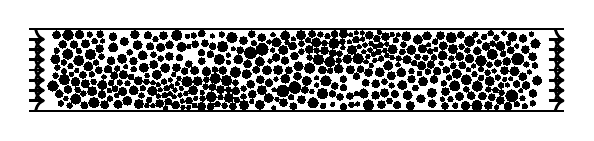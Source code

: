 \begin{tikzpicture}[
scale=2.0,
]

\foreach \y in {0.65,1.3,1.95,2.6,3.25,3.9,4.55}
  \draw[color=black,line width=1.0pt,solid,->]
      (0mm,\y mm) -- (1mm, \y mm);
% inlet arrow

\foreach \y in {0.65,1.3,1.95,2.6,3.25,3.9,4.55}
  \draw[color=black,line width=1.0pt,solid,->]
      (33mm,\y mm) -- (34mm, \y mm);
% outlet arrow

% outer walls
\draw[line width=1pt] (0mm,0mm) -- (34mm,0mm);
\draw[line width=1pt] (0mm,5.2mm) -- (34mm,5.2mm);
\filldraw[line width=0pt] (31.902mm,4.881mm) circle (0.14mm);
\filldraw[line width=0pt] (10.132mm,4.093mm) circle (0.139mm);
\filldraw[line width=0pt] (30.969mm,4.127mm) circle (0.139mm);
\filldraw[line width=0pt] (30.444mm,4.291mm) circle (0.139mm);
\filldraw[line width=0pt] (30.149mm,4.953mm) circle (0.139mm);
\filldraw[line width=0pt] (21.26mm,3.758mm) circle (0.139mm);
\filldraw[line width=0pt] (4.676mm,4.447mm) circle (0.139mm);
\filldraw[line width=0pt] (8.95mm,1.101mm) circle (0.137mm);
\filldraw[line width=0pt] (22.593mm,3.846mm) circle (0.138mm);
\filldraw[line width=0pt] (8.675mm,0.201mm) circle (0.139mm);
\filldraw[line width=0pt] (14.144mm,0.612mm) circle (0.139mm);
\filldraw[line width=0pt] (31.224mm,1.29mm) circle (0.139mm);
\filldraw[line width=0pt] (15.487mm,4.844mm) circle (0.14mm);
\filldraw[line width=0pt] (31.771mm,2.481mm) circle (0.14mm);
\filldraw[line width=0pt] (9.408mm,1.737mm) circle (0.139mm);
\filldraw[line width=0pt] (9.77mm,0.237mm) circle (0.139mm);
\filldraw[line width=0pt] (15.291mm,3.167mm) circle (0.14mm);
\filldraw[line width=0pt] (9.964mm,1.11mm) circle (0.14mm);
\filldraw[line width=0pt] (20.792mm,1.104mm) circle (0.139mm);
\filldraw[line width=0pt] (24.79mm,2.381mm) circle (0.139mm);
\filldraw[line width=0pt] (22.249mm,4.995mm) circle (0.139mm);
\filldraw[line width=0pt] (27.901mm,2.627mm) circle (0.14mm);
\filldraw[line width=0pt] (16.384mm,4.349mm) circle (0.139mm);
\filldraw[line width=0pt] (19.927mm,4.015mm) circle (0.139mm);
\filldraw[line width=0pt] (6.134mm,2.816mm) circle (0.139mm);
\filldraw[line width=0pt] (7.865mm,0.334mm) circle (0.14mm);
\filldraw[line width=0pt] (15.746mm,0.744mm) circle (0.139mm);
\filldraw[line width=0pt] (7.872mm,1.798mm) circle (0.139mm);
\filldraw[line width=0pt] (15.54mm,0.202mm) circle (0.14mm);
\filldraw[line width=0pt] (10.504mm,0.349mm) circle (0.139mm);
\filldraw[line width=0pt] (9.665mm,1.437mm) circle (0.139mm);
\filldraw[line width=0pt] (8.965mm,1.975mm) circle (0.138mm);
\filldraw[line width=0pt] (10.063mm,4.742mm) circle (0.14mm);
\filldraw[line width=0pt] (23.428mm,2.945mm) circle (0.139mm);
\filldraw[line width=0pt] (21.651mm,3.871mm) circle (0.138mm);
\filldraw[line width=0pt] (30.377mm,1.65mm) circle (0.139mm);
\filldraw[line width=0pt] (9.729mm,0.625mm) circle (0.137mm);
\filldraw[line width=0pt] (23.061mm,4.861mm) circle (0.139mm);
\filldraw[line width=0pt] (20.863mm,0.454mm) circle (0.14mm);
\filldraw[line width=0pt] (20.958mm,4.087mm) circle (0.137mm);
\filldraw[line width=0pt] (9.055mm,1.585mm) circle (0.139mm);
\filldraw[line width=0pt] (11.642mm,4.764mm) circle (0.14mm);
\filldraw[line width=0pt] (22.718mm,3.521mm) circle (0.139mm);
\filldraw[line width=0pt] (8.332mm,1.349mm) circle (0.138mm);
\filldraw[line width=0pt] (18.267mm,1.644mm) circle (0.139mm);
\filldraw[line width=0pt] (20.421mm,4.846mm) circle (0.139mm);
\filldraw[line width=0pt] (19.282mm,0.429mm) circle (0.139mm);
\filldraw[line width=0pt] (21.189mm,4.569mm) circle (0.138mm);
\filldraw[line width=0pt] (28.225mm,2.865mm) circle (0.139mm);
\filldraw[line width=0pt] (12.661mm,3.087mm) circle (0.139mm);
\filldraw[line width=0pt] (3.028mm,2.566mm) circle (0.14mm);
\filldraw[line width=0pt] (15.245mm,4.388mm) circle (0.14mm);
\filldraw[line width=0pt] (21.868mm,3.608mm) circle (0.138mm);
\filldraw[line width=0pt] (12.967mm,3.947mm) circle (0.139mm);
\filldraw[line width=0pt] (30.202mm,2.011mm) circle (0.138mm);
\filldraw[line width=0pt] (25.825mm,3.9mm) circle (0.139mm);
\filldraw[line width=0pt] (9.275mm,1.321mm) circle (0.139mm);
\filldraw[line width=0pt] (21.958mm,3.218mm) circle (0.139mm);
\filldraw[line width=0pt] (21.975mm,4.092mm) circle (0.138mm);
\filldraw[line width=0pt] (12.656mm,3.552mm) circle (0.138mm);
\filldraw[line width=0pt] (10.996mm,1.18mm) circle (0.139mm);
\filldraw[line width=0pt] (26.167mm,3.031mm) circle (0.14mm);
\filldraw[line width=0pt] (23.055mm,3.394mm) circle (0.14mm);
\filldraw[line width=0pt] (10.581mm,0.801mm) circle (0.139mm);
\filldraw[line width=0pt] (21.342mm,4.19mm) circle (0.139mm);
\filldraw[line width=0pt] (30.584mm,2.051mm) circle (0.138mm);
\filldraw[line width=0pt] (26.247mm,0.752mm) circle (0.139mm);
\filldraw[line width=0pt] (2.698mm,2.327mm) circle (0.139mm);
\filldraw[line width=0pt] (29.689mm,0.243mm) circle (0.139mm);
\filldraw[line width=0pt] (20.781mm,4.969mm) circle (0.137mm);
\filldraw[line width=0pt] (16.782mm,4.582mm) circle (0.139mm);
\filldraw[line width=0pt] (28.581mm,4.403mm) circle (0.139mm);
\filldraw[line width=0pt] (21.515mm,3.456mm) circle (0.138mm);
\filldraw[line width=0pt] (4.757mm,2.168mm) circle (0.14mm);
\filldraw[line width=0pt] (9.215mm,0.901mm) circle (0.139mm);
\filldraw[line width=0pt] (7.496mm,2.251mm) circle (0.139mm);
\filldraw[line width=0pt] (18.261mm,2.11mm) circle (0.139mm);
\filldraw[line width=0pt] (20.341mm,4.393mm) circle (0.139mm);
\filldraw[line width=0pt] (7.481mm,0.351mm) circle (0.138mm);
\filldraw[line width=0pt] (9.52mm,2.074mm) circle (0.139mm);
\filldraw[line width=0pt] (23.44mm,4.841mm) circle (0.138mm);
\filldraw[line width=0pt] (5.102mm,1.295mm) circle (0.14mm);
\filldraw[line width=0pt] (21.736mm,2.883mm) circle (0.139mm);
\filldraw[line width=0pt] (22.716mm,4.253mm) circle (0.138mm);
\filldraw[line width=0pt] (29.535mm,2.545mm) circle (0.139mm);
\filldraw[line width=0pt] (21.4mm,3.123mm) circle (0.139mm);
\filldraw[line width=0pt] (15.56mm,1.345mm) circle (0.138mm);
\filldraw[line width=0pt] (9.187mm,2.311mm) circle (0.14mm);
\filldraw[line width=0pt] (9.585mm,1.005mm) circle (0.138mm);
\filldraw[line width=0pt] (21.154mm,4.96mm) circle (0.139mm);
\filldraw[line width=0pt] (15.682mm,2.019mm) circle (0.139mm);
\filldraw[line width=0pt] (21.711mm,4.297mm) circle (0.139mm);
\filldraw[line width=0pt] (15.47mm,3.873mm) circle (0.14mm);
\filldraw[line width=0pt] (5.557mm,0.985mm) circle (0.139mm);
\filldraw[line width=0pt] (2.341mm,0.794mm) circle (0.139mm);
\filldraw[line width=0pt] (10.138mm,0.228mm) circle (0.138mm);
\filldraw[line width=0pt] (17.957mm,1.247mm) circle (0.138mm);
\filldraw[line width=0pt] (8.205mm,0.944mm) circle (0.139mm);
\filldraw[line width=0pt] (8.206mm,1.673mm) circle (0.139mm);
\filldraw[line width=0pt] (22.889mm,0.637mm) circle (0.176mm);
\filldraw[line width=0pt] (23.019mm,1.621mm) circle (0.175mm);
\filldraw[line width=0pt] (24.67mm,3.433mm) circle (0.174mm);
\filldraw[line width=0pt] (4.254mm,3.068mm) circle (0.175mm);
\filldraw[line width=0pt] (23.784mm,4.21mm) circle (0.176mm);
\filldraw[line width=0pt] (29.317mm,4.947mm) circle (0.175mm);
\filldraw[line width=0pt] (10.46mm,4.801mm) circle (0.175mm);
\filldraw[line width=0pt] (26.668mm,2.126mm) circle (0.174mm);
\filldraw[line width=0pt] (18.767mm,4.318mm) circle (0.174mm);
\filldraw[line width=0pt] (22.308mm,4.19mm) circle (0.175mm);
\filldraw[line width=0pt] (19.666mm,3.21mm) circle (0.175mm);
\filldraw[line width=0pt] (20.465mm,0.393mm) circle (0.175mm);
\filldraw[line width=0pt] (27.762mm,1.379mm) circle (0.176mm);
\filldraw[line width=0pt] (13.631mm,1.424mm) circle (0.174mm);
\filldraw[line width=0pt] (13.617mm,0.921mm) circle (0.174mm);
\filldraw[line width=0pt] (3.99mm,2.329mm) circle (0.175mm);
\filldraw[line width=0pt] (31.337mm,0.81mm) circle (0.175mm);
\filldraw[line width=0pt] (2.222mm,2.539mm) circle (0.173mm);
\filldraw[line width=0pt] (5.599mm,2.705mm) circle (0.175mm);
\filldraw[line width=0pt] (28.713mm,2.104mm) circle (0.174mm);
\filldraw[line width=0pt] (29.667mm,4.661mm) circle (0.176mm);
\filldraw[line width=0pt] (12.159mm,0.879mm) circle (0.174mm);
\filldraw[line width=0pt] (29.238mm,2.945mm) circle (0.175mm);
\filldraw[line width=0pt] (6.254mm,1.763mm) circle (0.175mm);
\filldraw[line width=0pt] (26.935mm,2.87mm) circle (0.176mm);
\filldraw[line width=0pt] (14.28mm,4.316mm) circle (0.175mm);
\filldraw[line width=0pt] (3.86mm,4.856mm) circle (0.175mm);
\filldraw[line width=0pt] (4.167mm,4.439mm) circle (0.175mm);
\filldraw[line width=0pt] (29.769mm,2.135mm) circle (0.175mm);
\filldraw[line width=0pt] (12.246mm,4.865mm) circle (0.175mm);
\filldraw[line width=0pt] (28.7mm,2.654mm) circle (0.173mm);
\filldraw[line width=0pt] (29.442mm,4.282mm) circle (0.174mm);
\filldraw[line width=0pt] (7.14mm,0.986mm) circle (0.175mm);
\filldraw[line width=0pt] (30.978mm,0.429mm) circle (0.175mm);
\filldraw[line width=0pt] (26.817mm,3.345mm) circle (0.176mm);
\filldraw[line width=0pt] (28.289mm,2.344mm) circle (0.175mm);
\filldraw[line width=0pt] (17.728mm,4.491mm) circle (0.175mm);
\filldraw[line width=0pt] (28.338mm,4.853mm) circle (0.174mm);
\filldraw[line width=0pt] (25.369mm,4.211mm) circle (0.139mm);
\filldraw[line width=0pt] (29.124mm,2.435mm) circle (0.175mm);
\filldraw[line width=0pt] (17.306mm,4.27mm) circle (0.174mm);
\filldraw[line width=0pt] (17.294mm,3.773mm) circle (0.175mm);
\filldraw[line width=0pt] (2.584mm,0.343mm) circle (0.175mm);
\filldraw[line width=0pt] (31.483mm,0.306mm) circle (0.175mm);
\filldraw[line width=0pt] (19.12mm,2.561mm) circle (0.174mm);
\filldraw[line width=0pt] (17.815mm,3.396mm) circle (0.176mm);
\filldraw[line width=0pt] (2.636mm,2.849mm) circle (0.175mm);
\filldraw[line width=0pt] (5.761mm,1.814mm) circle (0.174mm);
\filldraw[line width=0pt] (1.759mm,3.823mm) circle (0.175mm);
\filldraw[line width=0pt] (18.957mm,4.754mm) circle (0.175mm);
\filldraw[line width=0pt] (23.293mm,4.493mm) circle (0.176mm);
\filldraw[line width=0pt] (25.164mm,3.377mm) circle (0.174mm);
\filldraw[line width=0pt] (11.209mm,1.551mm) circle (0.174mm);
\filldraw[line width=0pt] (1.8mm,2.761mm) circle (0.175mm);
\filldraw[line width=0pt] (26.334mm,1.758mm) circle (0.176mm);
\filldraw[line width=0pt] (2.022mm,0.486mm) circle (0.175mm);
\filldraw[line width=0pt] (1.687mm,2.249mm) circle (0.175mm);
\filldraw[line width=0pt] (30.101mm,3.633mm) circle (0.176mm);
\filldraw[line width=0pt] (29.973mm,1.629mm) circle (0.175mm);
\filldraw[line width=0pt] (3.158mm,3.814mm) circle (0.175mm);
\filldraw[line width=0pt] (27.835mm,3.851mm) circle (0.175mm);
\filldraw[line width=0pt] (22.352mm,3.324mm) circle (0.172mm);
\filldraw[line width=0pt] (26.76mm,0.758mm) circle (0.175mm);
\filldraw[line width=0pt] (23.7mm,3.75mm) circle (0.176mm);
\filldraw[line width=0pt] (13.109mm,1.8mm) circle (0.176mm);
\filldraw[line width=0pt] (28.899mm,4.707mm) circle (0.174mm);
\filldraw[line width=0pt] (23.466mm,3.342mm) circle (0.175mm);
\filldraw[line width=0pt] (13.198mm,0.708mm) circle (0.175mm);
\filldraw[line width=0pt] (29.613mm,1.331mm) circle (0.175mm);
\filldraw[line width=0pt] (25.714mm,3.409mm) circle (0.175mm);
\filldraw[line width=0pt] (6.392mm,3.729mm) circle (0.182mm);
\filldraw[line width=0pt] (5.211mm,1.787mm) circle (0.174mm);
\filldraw[line width=0pt] (5.139mm,0.797mm) circle (0.175mm);
\filldraw[line width=0pt] (24.531mm,1.463mm) circle (0.182mm);
\filldraw[line width=0pt] (6.647mm,2.661mm) circle (0.175mm);
\filldraw[line width=0pt] (7.905mm,3.571mm) circle (0.175mm);
\filldraw[line width=0pt] (24.277mm,2.534mm) circle (0.175mm);
\filldraw[line width=0pt] (18.275mm,3.842mm) circle (0.173mm);
\filldraw[line width=0pt] (24.448mm,3.042mm) circle (0.183mm);
\filldraw[line width=0pt] (31.993mm,0.496mm) circle (0.182mm);
\filldraw[line width=0pt] (3.451mm,1.111mm) circle (0.176mm);
\filldraw[line width=0pt] (31.585mm,2.961mm) circle (0.175mm);
\filldraw[line width=0pt] (27.061mm,0.34mm) circle (0.176mm);
\filldraw[line width=0pt] (22.182mm,3.746mm) circle (0.176mm);
\filldraw[line width=0pt] (4.106mm,1.851mm) circle (0.175mm);
\filldraw[line width=0pt] (32.124mm,2.897mm) circle (0.182mm);
\filldraw[line width=0pt] (12.421mm,0.334mm) circle (0.175mm);
\filldraw[line width=0pt] (18.502mm,4.863mm) circle (0.174mm);
\filldraw[line width=0pt] (16.646mm,0.879mm) circle (0.176mm);
\filldraw[line width=0pt] (5.459mm,1.402mm) circle (0.183mm);
\filldraw[line width=0pt] (11.258mm,1.989mm) circle (0.174mm);
\filldraw[line width=0pt] (6.477mm,2.157mm) circle (0.183mm);
\filldraw[line width=0pt] (12.649mm,1.354mm) circle (0.175mm);
\filldraw[line width=0pt] (8.613mm,1.005mm) circle (0.176mm);
\filldraw[line width=0pt] (18.674mm,0.327mm) circle (0.176mm);
\filldraw[line width=0pt] (30.009mm,1.16mm) circle (0.174mm);
\filldraw[line width=0pt] (7.63mm,0.701mm) circle (0.175mm);
\filldraw[line width=0pt] (29.162mm,1.372mm) circle (0.174mm);
\filldraw[line width=0pt] (8.035mm,4.562mm) circle (0.176mm);
\filldraw[line width=0pt] (25.466mm,3.795mm) circle (0.181mm);
\filldraw[line width=0pt] (11.801mm,2.636mm) circle (0.175mm);
\filldraw[line width=0pt] (11.965mm,0.443mm) circle (0.176mm);
\filldraw[line width=0pt] (7.225mm,1.447mm) circle (0.176mm);
\filldraw[line width=0pt] (25.785mm,4.401mm) circle (0.176mm);
\filldraw[line width=0pt] (25.328mm,2.495mm) circle (0.176mm);
\filldraw[line width=0pt] (7.459mm,1.849mm) circle (0.175mm);
\filldraw[line width=0pt] (11.025mm,0.791mm) circle (0.174mm);
\filldraw[line width=0pt] (27.473mm,4.086mm) circle (0.175mm);
\filldraw[line width=0pt] (3.093mm,1.344mm) circle (0.176mm);
\filldraw[line width=0pt] (19.896mm,4.405mm) circle (0.174mm);
\filldraw[line width=0pt] (2.214mm,3.089mm) circle (0.175mm);
\filldraw[line width=0pt] (22.56mm,1.861mm) circle (0.182mm);
\filldraw[line width=0pt] (19.711mm,3.644mm) circle (0.174mm);
\filldraw[line width=0pt] (19.962mm,2.032mm) circle (0.214mm);
\filldraw[line width=0pt] (8.362mm,3.337mm) circle (0.184mm);
\filldraw[line width=0pt] (8.739mm,1.448mm) circle (0.176mm);
\filldraw[line width=0pt] (8.57mm,1.871mm) circle (0.174mm);
\filldraw[line width=0pt] (21.048mm,2.655mm) circle (0.216mm);
\filldraw[line width=0pt] (11.652mm,1.515mm) circle (0.218mm);
\filldraw[line width=0pt] (19.973mm,1.489mm) circle (0.215mm);
\filldraw[line width=0pt] (4.59mm,3.442mm) circle (0.177mm);
\filldraw[line width=0pt] (19.399mm,4.898mm) circle (0.218mm);
\filldraw[line width=0pt] (11.171mm,4.297mm) circle (0.213mm);
\filldraw[line width=0pt] (26.498mm,2.616mm) circle (0.214mm);
\filldraw[line width=0pt] (27.415mm,4.84mm) circle (0.217mm);
\filldraw[line width=0pt] (30.582mm,3.857mm) circle (0.217mm);
\filldraw[line width=0pt] (27.508mm,2.894mm) circle (0.217mm);
\filldraw[line width=0pt] (20.371mm,0.952mm) circle (0.215mm);
\filldraw[line width=0pt] (12.943mm,0.297mm) circle (0.217mm);
\filldraw[line width=0pt] (14.426mm,2.622mm) circle (0.219mm);
\filldraw[line width=0pt] (16.497mm,2.575mm) circle (0.219mm);
\filldraw[line width=0pt] (10.962mm,4.923mm) circle (0.216mm);
\filldraw[line width=0pt] (19.265mm,1.092mm) circle (0.214mm);
\filldraw[line width=0pt] (10.158mm,0.662mm) circle (0.214mm);
\filldraw[line width=0pt] (10.951mm,3.707mm) circle (0.214mm);
\filldraw[line width=0pt] (11.516mm,3.598mm) circle (0.214mm);
\filldraw[line width=0pt] (4.512mm,4.869mm) circle (0.216mm);
\filldraw[line width=0pt] (3.511mm,0.354mm) circle (0.218mm);
\filldraw[line width=0pt] (10.552mm,4.242mm) circle (0.215mm);
\filldraw[line width=0pt] (29.758mm,3.05mm) circle (0.217mm);
\filldraw[line width=0pt] (3.416mm,2.301mm) circle (0.217mm);
\filldraw[line width=0pt] (17.515mm,1.343mm) circle (0.218mm);
\filldraw[line width=0pt] (19.405mm,1.598mm) circle (0.214mm);
\filldraw[line width=0pt] (30.955mm,1.724mm) circle (0.218mm);
\filldraw[line width=0pt] (10.962mm,3.164mm) circle (0.215mm);
\filldraw[line width=0pt] (19.752mm,0.898mm) circle (0.213mm);
\filldraw[line width=0pt] (10.134mm,2.991mm) circle (0.213mm);
\filldraw[line width=0pt] (20.792mm,2.205mm) circle (0.213mm);
\filldraw[line width=0pt] (9.878mm,2.542mm) circle (0.214mm);
\filldraw[line width=0pt] (26.413mm,0.329mm) circle (0.214mm);
\filldraw[line width=0pt] (21.374mm,1.798mm) circle (0.214mm);
\filldraw[line width=0pt] (11.657mm,4.106mm) circle (0.212mm);
\filldraw[line width=0pt] (4.426mm,2.582mm) circle (0.213mm);
\filldraw[line width=0pt] (29.387mm,0.879mm) circle (0.218mm);
\filldraw[line width=0pt] (9.549mm,3.395mm) circle (0.215mm);
\filldraw[line width=0pt] (19.962mm,0.272mm) circle (0.214mm);
\filldraw[line width=0pt] (8.843mm,0.594mm) circle (0.216mm);
\filldraw[line width=0pt] (22.081mm,4.599mm) circle (0.216mm);
\filldraw[line width=0pt] (11.529mm,0.3mm) circle (0.219mm);
\filldraw[line width=0pt] (13.407mm,3.852mm) circle (0.217mm);
\filldraw[line width=0pt] (31.979mm,3.442mm) circle (0.247mm);
\filldraw[line width=0pt] (16.787mm,0.311mm) circle (0.219mm);
\filldraw[line width=0pt] (20.766mm,4.534mm) circle (0.213mm);
\filldraw[line width=0pt] (29.926mm,0.675mm) circle (0.247mm);
\filldraw[line width=0pt] (30.414mm,0.317mm) circle (0.247mm);
\filldraw[line width=0pt] (17.983mm,4.898mm) circle (0.216mm);
\filldraw[line width=0pt] (5.331mm,4.721mm) circle (0.247mm);
\filldraw[line width=0pt] (14.139mm,4.882mm) circle (0.217mm);
\filldraw[line width=0pt] (26.119mm,4.795mm) circle (0.247mm);
\filldraw[line width=0pt] (28.783mm,0.954mm) circle (0.246mm);
\filldraw[line width=0pt] (2.85mm,4.22mm) circle (0.247mm);
\filldraw[line width=0pt] (31.357mm,2.184mm) circle (0.247mm);
\filldraw[line width=0pt] (1.755mm,4.834mm) circle (0.247mm);
\filldraw[line width=0pt] (13.88mm,2.989mm) circle (0.247mm);
\filldraw[line width=0pt] (14.679mm,1.99mm) circle (0.247mm);
\filldraw[line width=0pt] (23.378mm,0.385mm) circle (0.235mm);
\filldraw[line width=0pt] (5.014mm,2.658mm) circle (0.246mm);
\filldraw[line width=0pt] (24.292mm,2.025mm) circle (0.235mm);
\filldraw[line width=0pt] (23.232mm,1.086mm) circle (0.235mm);
\filldraw[line width=0pt] (15.238mm,1.79mm) circle (0.247mm);
\filldraw[line width=0pt] (25.51mm,2.945mm) circle (0.235mm);
\filldraw[line width=0pt] (19.274mm,3.681mm) circle (0.217mm);
\filldraw[line width=0pt] (22.389mm,0.402mm) circle (0.247mm);
\filldraw[line width=0pt] (17.799mm,3.917mm) circle (0.247mm);
\filldraw[line width=0pt] (28.455mm,3.821mm) circle (0.247mm);
\filldraw[line width=0pt] (16.748mm,4.128mm) circle (0.247mm);
\filldraw[line width=0pt] (7.545mm,4.81mm) circle (0.235mm);
\filldraw[line width=0pt] (26.438mm,1.23mm) circle (0.247mm);
\filldraw[line width=0pt] (31.364mm,4.603mm) circle (0.247mm);
\filldraw[line width=0pt] (30.334mm,3.149mm) circle (0.248mm);
\filldraw[line width=0pt] (25.594mm,0.473mm) circle (0.247mm);
\filldraw[line width=0pt] (8.922mm,4.197mm) circle (0.247mm);
\filldraw[line width=0pt] (14.778mm,4.668mm) circle (0.247mm);
\filldraw[line width=0pt] (4.486mm,3.965mm) circle (0.247mm);
\filldraw[line width=0pt] (16.246mm,3.205mm) circle (0.247mm);
\filldraw[line width=0pt] (25.91mm,2.536mm) circle (0.247mm);
\filldraw[line width=0pt] (6.042mm,4.417mm) circle (0.259mm);
\filldraw[line width=0pt] (9.317mm,0.38mm) circle (0.247mm);
\filldraw[line width=0pt] (5.209mm,3.189mm) circle (0.248mm);
\filldraw[line width=0pt] (18.621mm,2.606mm) circle (0.247mm);
\filldraw[line width=0pt] (5.413mm,2.249mm) circle (0.234mm);
\filldraw[line width=0pt] (29.168mm,0.36mm) circle (0.247mm);
\filldraw[line width=0pt] (21.604mm,4.811mm) circle (0.248mm);
\filldraw[line width=0pt] (8.535mm,4.794mm) circle (0.247mm);
\filldraw[line width=0pt] (8.906mm,3.468mm) circle (0.247mm);
\filldraw[line width=0pt] (16.85mm,3.496mm) circle (0.246mm);
\filldraw[line width=0pt] (31.996mm,1.13mm) circle (0.247mm);
\filldraw[line width=0pt] (25.716mm,2.005mm) circle (0.247mm);
\filldraw[line width=0pt] (4.628mm,1.055mm) circle (0.246mm);
\filldraw[line width=0pt] (3.587mm,4.262mm) circle (0.259mm);
\filldraw[line width=0pt] (28.073mm,0.977mm) circle (0.247mm);
\filldraw[line width=0pt] (17.046mm,2.21mm) circle (0.247mm);
\filldraw[line width=0pt] (7.688mm,4.109mm) circle (0.235mm);
\filldraw[line width=0pt] (24.884mm,0.778mm) circle (0.26mm);
\filldraw[line width=0pt] (22.632mm,4.714mm) circle (0.247mm);
\filldraw[line width=0pt] (27.334mm,0.934mm) circle (0.26mm);
\filldraw[line width=0pt] (30.185mm,2.562mm) circle (0.248mm);
\filldraw[line width=0pt] (18.766mm,3.829mm) circle (0.248mm);
\filldraw[line width=0pt] (6.626mm,3.17mm) circle (0.235mm);
\filldraw[line width=0pt] (8.296mm,0.481mm) circle (0.248mm);
\filldraw[line width=0pt] (2.468mm,1.377mm) circle (0.247mm);
\filldraw[line width=0pt] (13.125mm,1.281mm) circle (0.247mm);
\filldraw[line width=0pt] (7.925mm,2.961mm) circle (0.259mm);
\filldraw[line width=0pt] (22.004mm,1.001mm) circle (0.248mm);
\filldraw[line width=0pt] (31.51mm,3.902mm) circle (0.247mm);
\filldraw[line width=0pt] (9.357mm,2.748mm) circle (0.247mm);
\filldraw[line width=0pt] (2.142mm,4.239mm) circle (0.246mm);
\filldraw[line width=0pt] (1.911mm,1.09mm) circle (0.247mm);
\filldraw[line width=0pt] (15.685mm,3.406mm) circle (0.248mm);
\filldraw[line width=0pt] (14.175mm,1.068mm) circle (0.246mm);
\filldraw[line width=0pt] (6.717mm,4.857mm) circle (0.266mm);
\filldraw[line width=0pt] (12.158mm,1.367mm) circle (0.247mm);
\filldraw[line width=0pt] (19.967mm,4.898mm) circle (0.26mm);
\filldraw[line width=0pt] (29.014mm,4.107mm) circle (0.247mm);
\filldraw[line width=0pt] (14.074mm,1.703mm) circle (0.249mm);
\filldraw[line width=0pt] (6.927mm,1.922mm) circle (0.26mm);
\filldraw[line width=0pt] (13.618mm,4.484mm) circle (0.247mm);
\filldraw[line width=0pt] (23.001mm,2.234mm) circle (0.26mm);
\filldraw[line width=0pt] (25.271mm,4.768mm) circle (0.26mm);
\filldraw[line width=0pt] (24.208mm,0.338mm) circle (0.266mm);
\filldraw[line width=0pt] (5.653mm,0.428mm) circle (0.26mm);
\filldraw[line width=0pt] (12.302mm,2.587mm) circle (0.247mm);
\filldraw[line width=0pt] (27.352mm,3.468mm) circle (0.26mm);
\filldraw[line width=0pt] (5.952mm,1.238mm) circle (0.267mm);
\filldraw[line width=0pt] (3.571mm,1.728mm) circle (0.26mm);
\filldraw[line width=0pt] (20.403mm,2.619mm) circle (0.261mm);
\filldraw[line width=0pt] (31.556mm,1.637mm) circle (0.247mm);
\filldraw[line width=0pt] (24.976mm,3.956mm) circle (0.267mm);
\filldraw[line width=0pt] (10.956mm,0.297mm) circle (0.26mm);
\filldraw[line width=0pt] (22.571mm,1.15mm) circle (0.266mm);
\filldraw[line width=0pt] (23.999mm,3.274mm) circle (0.26mm);
\filldraw[line width=0pt] (8.352mm,4.047mm) circle (0.266mm);
\filldraw[line width=0pt] (21.565mm,2.448mm) circle (0.249mm);
\filldraw[line width=0pt] (24.038mm,1.007mm) circle (0.286mm);
\filldraw[line width=0pt] (14.65mm,3.141mm) circle (0.289mm);
\filldraw[line width=0pt] (17.303mm,0.712mm) circle (0.248mm);
\filldraw[line width=0pt] (4.804mm,0.401mm) circle (0.249mm);
\filldraw[line width=0pt] (26.298mm,4.143mm) circle (0.249mm);
\filldraw[line width=0pt] (10.519mm,2.574mm) circle (0.26mm);
\filldraw[line width=0pt] (10.718mm,1.9mm) circle (0.279mm);
\filldraw[line width=0pt] (22.018mm,1.73mm) circle (0.247mm);
\filldraw[line width=0pt] (2.948mm,1.86mm) circle (0.279mm);
\filldraw[line width=0pt] (24.928mm,2.885mm) circle (0.266mm);
\filldraw[line width=0pt] (16.149mm,0.528mm) circle (0.247mm);
\filldraw[line width=0pt] (30.694mm,4.719mm) circle (0.288mm);
\filldraw[line width=0pt] (5.993mm,2.309mm) circle (0.266mm);
\filldraw[line width=0pt] (6.887mm,4.191mm) circle (0.286mm);
\filldraw[line width=0pt] (15.815mm,2.61mm) circle (0.288mm);
\filldraw[line width=0pt] (15.11mm,2.586mm) circle (0.288mm);
\filldraw[line width=0pt] (6.644mm,1.313mm) circle (0.286mm);
\filldraw[line width=0pt] (11.262mm,2.513mm) circle (0.279mm);
\filldraw[line width=0pt] (30.823mm,2.528mm) circle (0.288mm);
\filldraw[line width=0pt] (17.634mm,1.915mm) circle (0.288mm);
\filldraw[line width=0pt] (7.216mm,3.536mm) circle (0.285mm);
\filldraw[line width=0pt] (32.264mm,1.936mm) circle (0.289mm);
\filldraw[line width=0pt] (16.278mm,2.052mm) circle (0.288mm);
\filldraw[line width=0pt] (20.207mm,3.298mm) circle (0.28mm);
\filldraw[line width=0pt] (16.144mm,3.871mm) circle (0.289mm);
\filldraw[line width=0pt] (13.813mm,2.347mm) circle (0.288mm);
\filldraw[line width=0pt] (5.347mm,4.035mm) circle (0.289mm);
\filldraw[line width=0pt] (21.244mm,1.113mm) circle (0.291mm);
\filldraw[line width=0pt] (15.212mm,0.83mm) circle (0.288mm);
\filldraw[line width=0pt] (29.93mm,4.133mm) circle (0.29mm);
\filldraw[line width=0pt] (25.018mm,1.876mm) circle (0.289mm);
\filldraw[line width=0pt] (8.651mm,2.736mm) circle (0.288mm);
\filldraw[line width=0pt] (23.638mm,2.444mm) circle (0.285mm);
\filldraw[line width=0pt] (14.783mm,1.326mm) circle (0.288mm);
\filldraw[line width=0pt] (17.11mm,2.847mm) circle (0.288mm);
\filldraw[line width=0pt] (6.97mm,0.45mm) circle (0.29mm);
\filldraw[line width=0pt] (27.721mm,0.345mm) circle (0.279mm);
\filldraw[line width=0pt] (14.657mm,0.398mm) circle (0.285mm);
\filldraw[line width=0pt] (20.509mm,3.883mm) circle (0.29mm);
\filldraw[line width=0pt] (5.909mm,3.32mm) circle (0.289mm);
\filldraw[line width=0pt] (4.009mm,1.256mm) circle (0.29mm);
\filldraw[line width=0pt] (19.659mm,2.683mm) circle (0.28mm);
\filldraw[line width=0pt] (7.287mm,2.756mm) circle (0.286mm);
\filldraw[line width=0pt] (26.913mm,3.939mm) circle (0.289mm);
\filldraw[line width=0pt] (23.953mm,4.747mm) circle (0.29mm);
\filldraw[line width=0pt] (23.092mm,3.923mm) circle (0.29mm);
\filldraw[line width=0pt] (13.291mm,3.279mm) circle (0.289mm);
\filldraw[line width=0pt] (7.832mm,1.275mm) circle (0.295mm);
\filldraw[line width=0pt] (25.578mm,1.158mm) circle (0.29mm);
\filldraw[line width=0pt] (24.279mm,3.886mm) circle (0.286mm);
\filldraw[line width=0pt] (23.708mm,1.657mm) circle (0.285mm);
\filldraw[line width=0pt] (32.156mm,4.28mm) circle (0.289mm);
\filldraw[line width=0pt] (4.659mm,1.66mm) circle (0.289mm);
\filldraw[line width=0pt] (27.974mm,3.334mm) circle (0.279mm);
\filldraw[line width=0pt] (15.71mm,4.361mm) circle (0.293mm);
\filldraw[line width=0pt] (8.115mm,2.309mm) circle (0.289mm);
\filldraw[line width=0pt] (27.153mm,2.366mm) circle (0.29mm);
\filldraw[line width=0pt] (6.244mm,0.656mm) circle (0.288mm);
\filldraw[line width=0pt] (9.681mm,4.084mm) circle (0.292mm);
\filldraw[line width=0pt] (22.269mm,2.463mm) circle (0.289mm);
\filldraw[line width=0pt] (3.204mm,4.851mm) circle (0.28mm);
\filldraw[line width=0pt] (22.808mm,2.884mm) circle (0.289mm);
\filldraw[line width=0pt] (13.66mm,0.378mm) circle (0.291mm);
\filldraw[line width=0pt] (10.415mm,1.311mm) circle (0.289mm);
\filldraw[line width=0pt] (1.672mm,3.292mm) circle (0.29mm);
\filldraw[line width=0pt] (24.681mm,4.54mm) circle (0.289mm);
\filldraw[line width=0pt] (17.267mm,4.815mm) circle (0.29mm);
\filldraw[line width=0pt] (26.265mm,3.528mm) circle (0.289mm);
\filldraw[line width=0pt] (29.25mm,1.901mm) circle (0.29mm);
\filldraw[line width=0pt] (3.768mm,2.833mm) circle (0.29mm);
\filldraw[line width=0pt] (18.236mm,4.358mm) circle (0.292mm);
\filldraw[line width=0pt] (3.158mm,3.209mm) circle (0.326mm);
\filldraw[line width=0pt] (16.266mm,4.796mm) circle (0.287mm);
\filldraw[line width=0pt] (12.69mm,0.839mm) circle (0.291mm);
\filldraw[line width=0pt] (2.963mm,0.762mm) circle (0.327mm);
\filldraw[line width=0pt] (21.546mm,0.384mm) circle (0.331mm);
\filldraw[line width=0pt] (20.895mm,3.323mm) circle (0.332mm);
\filldraw[line width=0pt] (2.461mm,3.617mm) circle (0.326mm);
\filldraw[line width=0pt] (28.442mm,0.362mm) circle (0.331mm);
\filldraw[line width=0pt] (27.031mm,1.601mm) circle (0.332mm);
\filldraw[line width=0pt] (11.823mm,2.073mm) circle (0.327mm);
\filldraw[line width=0pt] (13.1mm,2.465mm) circle (0.331mm);
\filldraw[line width=0pt] (28.462mm,1.578mm) circle (0.325mm);
\filldraw[line width=0pt] (3.895mm,3.596mm) circle (0.331mm);
\filldraw[line width=0pt] (27.965mm,4.435mm) circle (0.328mm);
\filldraw[line width=0pt] (12.08mm,3.28mm) circle (0.331mm);
\filldraw[line width=0pt] (10.031mm,1.871mm) circle (0.332mm);
\filldraw[line width=0pt] (11.566mm,0.9mm) circle (0.325mm);
\filldraw[line width=0pt] (12.545mm,1.936mm) circle (0.332mm);
\filldraw[line width=0pt] (19.105mm,3.128mm) circle (0.327mm);
\filldraw[line width=0pt] (2.48mm,4.831mm) circle (0.332mm);
\filldraw[line width=0pt] (18.037mm,0.522mm) circle (0.331mm);
\filldraw[line width=0pt] (29.413mm,3.601mm) circle (0.331mm);
\filldraw[line width=0pt] (4.117mm,0.536mm) circle (0.331mm);
\filldraw[line width=0pt] (26.807mm,4.66mm) circle (0.331mm);
\filldraw[line width=0pt] (17.819mm,2.727mm) circle (0.331mm);
\filldraw[line width=0pt] (12.292mm,4.09mm) circle (0.332mm);
\filldraw[line width=0pt] (27.766mm,1.987mm) circle (0.325mm);
\filldraw[line width=0pt] (18.631mm,1.106mm) circle (0.331mm);
\filldraw[line width=0pt] (2.235mm,1.998mm) circle (0.334mm);
\filldraw[line width=0pt] (9.377mm,4.811mm) circle (0.331mm);
\filldraw[line width=0pt] (1.512mm,1.596mm) circle (0.331mm);
\filldraw[line width=0pt] (12.883mm,4.671mm) circle (0.331mm);
\filldraw[line width=0pt] (18.843mm,1.916mm) circle (0.331mm);
\filldraw[line width=0pt] (28.693mm,3.195mm) circle (0.334mm);
\filldraw[line width=0pt] (18.379mm,3.259mm) circle (0.333mm);
\filldraw[line width=0pt] (19.36mm,4.297mm) circle (0.325mm);
\filldraw[line width=0pt] (14.058mm,3.7mm) circle (0.373mm);
\filldraw[line width=0pt] (16.869mm,1.494mm) circle (0.373mm);
\filldraw[line width=0pt] (16.113mm,1.273mm) circle (0.374mm);
\filldraw[line width=0pt] (30.649mm,0.971mm) circle (0.374mm);
\filldraw[line width=0pt] (14.807mm,3.921mm) circle (0.374mm);
\filldraw[line width=0pt] (31.027mm,3.305mm) circle (0.374mm);

\end{tikzpicture}
